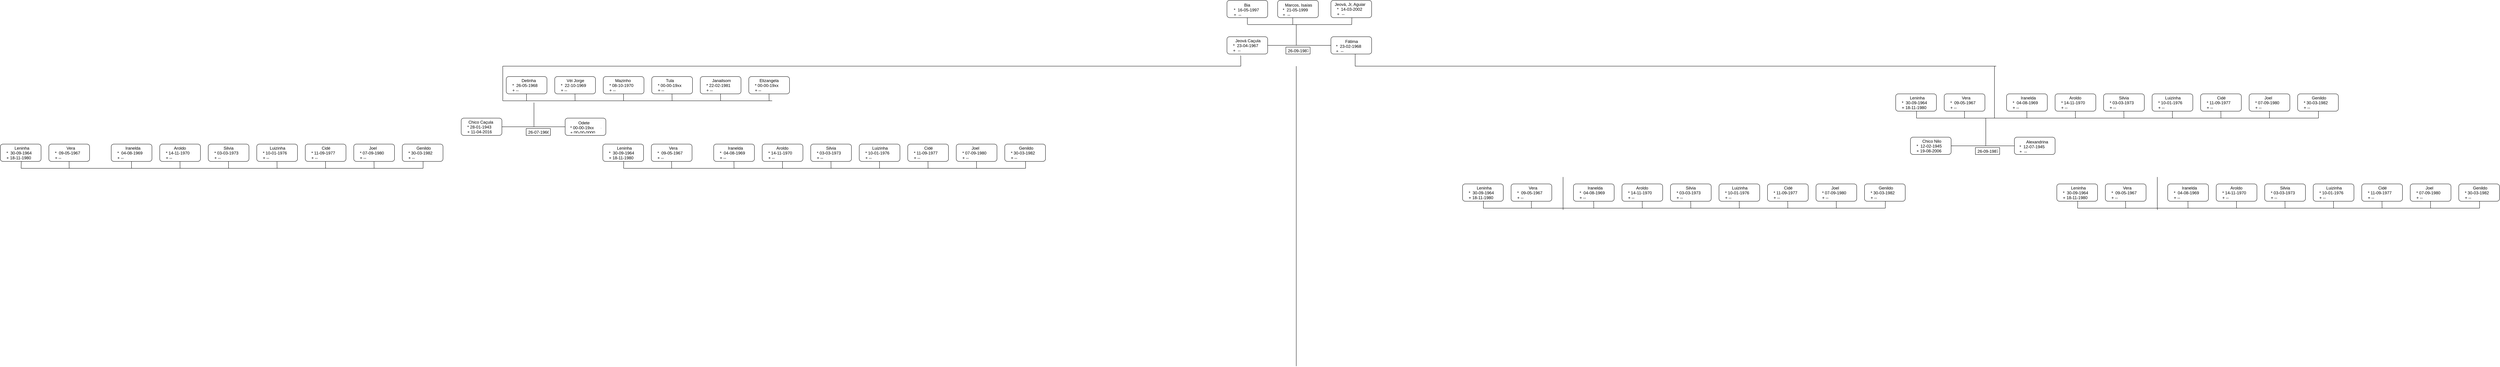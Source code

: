 <mxfile>
    <diagram id="dwh6Nt9CRi5pj_zk__ob" name="Página-1">
        <mxGraphModel dx="4880" dy="910" grid="1" gridSize="10" guides="1" tooltips="1" connect="1" arrows="1" fold="1" page="1" pageScale="1" pageWidth="850" pageHeight="1100" math="0" shadow="0">
            <root>
                <mxCell id="0"/>
                <mxCell id="1" parent="0"/>
                <mxCell id="18" value="" style="rounded=1;whiteSpace=wrap;html=1;" parent="1" vertex="1">
                    <mxGeometry x="386.25" y="50" width="117.5" height="50" as="geometry"/>
                </mxCell>
                <mxCell id="19" value="  Marcos, Isaías   - Marcos Isaías Tomas Aguiar&#10;*  21-05-1999       - realejo, crateús, ce&#10;+  --" style="text;strokeColor=none;fillColor=none;align=left;verticalAlign=middle;spacingLeft=4;spacingRight=4;overflow=hidden;points=[[0,0.5],[1,0.5]];portConstraint=eastwest;rotatable=0;" parent="1" vertex="1">
                    <mxGeometry x="395" y="55" width="100" height="40" as="geometry"/>
                </mxCell>
                <mxCell id="22" value="" style="rounded=1;whiteSpace=wrap;html=1;" parent="1" vertex="1">
                    <mxGeometry x="240" y="155" width="117.5" height="50" as="geometry"/>
                </mxCell>
                <mxCell id="23" value="    Jeová Caçula     - Jeová Caçula de Aguiar Júnior&#10;  *  23-04-1967       - nova olinda, crateús, &#10;  +  --" style="text;strokeColor=none;fillColor=none;align=left;verticalAlign=middle;spacingLeft=4;spacingRight=4;overflow=hidden;points=[[0,0.5],[1,0.5]];portConstraint=eastwest;rotatable=0;" parent="1" vertex="1">
                    <mxGeometry x="245" y="155" width="107.5" height="50" as="geometry"/>
                </mxCell>
                <mxCell id="24" value="" style="rounded=1;whiteSpace=wrap;html=1;" parent="1" vertex="1">
                    <mxGeometry x="540" y="155" width="117.5" height="50" as="geometry"/>
                </mxCell>
                <mxCell id="25" value="        Fátima          - Maria de Fátima Tomaz Aguiar&#10;*  23-02-1968       - melancia, coreaú, ce&#10;+  --" style="text;strokeColor=none;fillColor=none;align=left;verticalAlign=middle;spacingLeft=4;spacingRight=4;overflow=hidden;points=[[0,0.5],[1,0.5]];portConstraint=eastwest;rotatable=0;" parent="1" vertex="1">
                    <mxGeometry x="548.75" y="160" width="100" height="40" as="geometry"/>
                </mxCell>
                <mxCell id="27" value="" style="rounded=1;whiteSpace=wrap;html=1;" parent="1" vertex="1">
                    <mxGeometry x="2212.5" y="445" width="117.5" height="50" as="geometry"/>
                </mxCell>
                <mxCell id="28" value="       Chico Nilo       - Francisco José Domingos&#10;  *  12-02-1945&#10;  + 19-08-2006" style="text;strokeColor=none;fillColor=none;align=left;verticalAlign=middle;spacingLeft=4;spacingRight=4;overflow=hidden;points=[[0,0.5],[1,0.5]];portConstraint=eastwest;rotatable=0;" parent="1" vertex="1">
                    <mxGeometry x="2217.5" y="445" width="107.5" height="50" as="geometry"/>
                </mxCell>
                <mxCell id="29" value="" style="rounded=1;whiteSpace=wrap;html=1;" parent="1" vertex="1">
                    <mxGeometry x="2512.5" y="445" width="117.5" height="50" as="geometry"/>
                </mxCell>
                <mxCell id="30" value="      Alexandrina   - Alexandrina Tomaz Domingos&#10;*  12-07-1945&#10;+  --" style="text;strokeColor=none;fillColor=none;align=left;verticalAlign=middle;spacingLeft=4;spacingRight=4;overflow=hidden;points=[[0,0.5],[1,0.5]];portConstraint=eastwest;rotatable=0;" parent="1" vertex="1">
                    <mxGeometry x="2521.25" y="450" width="100" height="40" as="geometry"/>
                </mxCell>
                <mxCell id="31" value="" style="endArrow=none;html=1;" parent="1" edge="1">
                    <mxGeometry width="50" height="50" relative="1" as="geometry">
                        <mxPoint x="440" y="1106" as="sourcePoint"/>
                        <mxPoint x="440" y="240" as="targetPoint"/>
                    </mxGeometry>
                </mxCell>
                <mxCell id="32" value="" style="rounded=1;whiteSpace=wrap;html=1;" parent="1" vertex="1">
                    <mxGeometry x="2170" y="320" width="117.5" height="50" as="geometry"/>
                </mxCell>
                <mxCell id="33" value="         Leninha         - Maria Lúcia TomazDomingos&#10;  *  30-09-1964       -  melancia, coreaú, ce&#10;  + 18-11-1980" style="text;strokeColor=none;fillColor=none;align=left;verticalAlign=middle;spacingLeft=4;spacingRight=4;overflow=hidden;points=[[0,0.5],[1,0.5]];portConstraint=eastwest;rotatable=0;" parent="1" vertex="1">
                    <mxGeometry x="2175" y="320" width="107.5" height="50" as="geometry"/>
                </mxCell>
                <mxCell id="34" value="" style="rounded=1;whiteSpace=wrap;html=1;" parent="1" vertex="1">
                    <mxGeometry x="2310" y="320" width="117.5" height="50" as="geometry"/>
                </mxCell>
                <mxCell id="35" value="            Vera           - Vera Lúcia Tomaz de Araújo&#10;  *  09-05-1967       - melancia, coreaú, ce&#10;  + --" style="text;strokeColor=none;fillColor=none;align=left;verticalAlign=middle;spacingLeft=4;spacingRight=4;overflow=hidden;points=[[0,0.5],[1,0.5]];portConstraint=eastwest;rotatable=0;" parent="1" vertex="1">
                    <mxGeometry x="2315" y="320" width="107.5" height="50" as="geometry"/>
                </mxCell>
                <mxCell id="36" value="" style="rounded=1;whiteSpace=wrap;html=1;" parent="1" vertex="1">
                    <mxGeometry x="2490" y="320" width="117.5" height="50" as="geometry"/>
                </mxCell>
                <mxCell id="37" value="         Iranelda         - Iranelda Maria TomazDomingos&#10;  *  04-08-1969       - melancia, coreaú, ce&#10;  + --" style="text;strokeColor=none;fillColor=none;align=left;verticalAlign=middle;spacingLeft=4;spacingRight=4;overflow=hidden;points=[[0,0.5],[1,0.5]];portConstraint=eastwest;rotatable=0;" parent="1" vertex="1">
                    <mxGeometry x="2495" y="320" width="107.5" height="50" as="geometry"/>
                </mxCell>
                <mxCell id="38" value="" style="rounded=1;whiteSpace=wrap;html=1;" parent="1" vertex="1">
                    <mxGeometry x="2630" y="320" width="117.5" height="50" as="geometry"/>
                </mxCell>
                <mxCell id="39" value="         Aroldo            - José Aroldo Tomaz Domingos&#10;  * 14-11-1970         - melancia, coreaú, ce&#10;  + --" style="text;strokeColor=none;fillColor=none;align=left;verticalAlign=middle;spacingLeft=4;spacingRight=4;overflow=hidden;points=[[0,0.5],[1,0.5]];portConstraint=eastwest;rotatable=0;" parent="1" vertex="1">
                    <mxGeometry x="2635" y="320" width="107.5" height="50" as="geometry"/>
                </mxCell>
                <mxCell id="40" value="" style="rounded=1;whiteSpace=wrap;html=1;" parent="1" vertex="1">
                    <mxGeometry x="2770" y="320" width="117.5" height="50" as="geometry"/>
                </mxCell>
                <mxCell id="41" value="          Silvia            - Antonia Silvia Helena Tomaz Soares&#10;  * 03-03-1973        - melancia, coreaú, ce&#10;  + --" style="text;strokeColor=none;fillColor=none;align=left;verticalAlign=middle;spacingLeft=4;spacingRight=4;overflow=hidden;points=[[0,0.5],[1,0.5]];portConstraint=eastwest;rotatable=0;" parent="1" vertex="1">
                    <mxGeometry x="2775" y="320" width="107.5" height="50" as="geometry"/>
                </mxCell>
                <mxCell id="42" value="" style="rounded=1;whiteSpace=wrap;html=1;" parent="1" vertex="1">
                    <mxGeometry x="2910" y="320" width="117.5" height="50" as="geometry"/>
                </mxCell>
                <mxCell id="43" value="        Luizinha         - Luiza Maria Tomaz Domingos&#10;  * 10-01-1976        - melancia, coreaú, ce&#10;  + --" style="text;strokeColor=none;fillColor=none;align=left;verticalAlign=middle;spacingLeft=4;spacingRight=4;overflow=hidden;points=[[0,0.5],[1,0.5]];portConstraint=eastwest;rotatable=0;" parent="1" vertex="1">
                    <mxGeometry x="2915" y="320" width="107.5" height="50" as="geometry"/>
                </mxCell>
                <mxCell id="44" value="" style="rounded=1;whiteSpace=wrap;html=1;" parent="1" vertex="1">
                    <mxGeometry x="3050" y="320" width="117.5" height="50" as="geometry"/>
                </mxCell>
                <mxCell id="45" value="           Cidé             - Francisco Franscidé Tomaz Domingos&#10;  * 11-09-1977         - nova olinda, coreaú, ce&#10;  + --" style="text;strokeColor=none;fillColor=none;align=left;verticalAlign=middle;spacingLeft=4;spacingRight=4;overflow=hidden;points=[[0,0.5],[1,0.5]];portConstraint=eastwest;rotatable=0;" parent="1" vertex="1">
                    <mxGeometry x="3055" y="320" width="107.5" height="50" as="geometry"/>
                </mxCell>
                <mxCell id="46" value="" style="rounded=1;whiteSpace=wrap;html=1;" parent="1" vertex="1">
                    <mxGeometry x="3190" y="320" width="117.5" height="50" as="geometry"/>
                </mxCell>
                <mxCell id="47" value="          Joel              - Franscisco Joel Tomaz Domingos&#10;  * 07-09-1980         - nova olinda, coreaú, ce&#10;  + --" style="text;strokeColor=none;fillColor=none;align=left;verticalAlign=middle;spacingLeft=4;spacingRight=4;overflow=hidden;points=[[0,0.5],[1,0.5]];portConstraint=eastwest;rotatable=0;" parent="1" vertex="1">
                    <mxGeometry x="3195" y="320" width="107.5" height="50" as="geometry"/>
                </mxCell>
                <mxCell id="48" value="" style="rounded=1;whiteSpace=wrap;html=1;" parent="1" vertex="1">
                    <mxGeometry x="3330" y="320" width="117.5" height="50" as="geometry"/>
                </mxCell>
                <mxCell id="49" value="         Genildo          - Antonio Genildo Tomaz Domingos&#10;  * 30-03-1982         - nova olinda, coreaú, ce&#10;  + --" style="text;strokeColor=none;fillColor=none;align=left;verticalAlign=middle;spacingLeft=4;spacingRight=4;overflow=hidden;points=[[0,0.5],[1,0.5]];portConstraint=eastwest;rotatable=0;" parent="1" vertex="1">
                    <mxGeometry x="3335" y="320" width="107.5" height="50" as="geometry"/>
                </mxCell>
                <mxCell id="50" value="" style="endArrow=none;html=1;entryX=0;entryY=0.5;entryDx=0;entryDy=0;exitX=1;exitY=0.5;exitDx=0;exitDy=0;" parent="1" source="22" target="24" edge="1">
                    <mxGeometry width="50" height="50" relative="1" as="geometry">
                        <mxPoint x="380" y="260" as="sourcePoint"/>
                        <mxPoint x="430" y="210" as="targetPoint"/>
                    </mxGeometry>
                </mxCell>
                <mxCell id="51" value="" style="endArrow=none;html=1;entryX=0.371;entryY=1.002;entryDx=0;entryDy=0;entryPerimeter=0;" parent="1" target="18" edge="1">
                    <mxGeometry width="50" height="50" relative="1" as="geometry">
                        <mxPoint x="430" y="120" as="sourcePoint"/>
                        <mxPoint x="441" y="100" as="targetPoint"/>
                    </mxGeometry>
                </mxCell>
                <mxCell id="54" value="" style="endArrow=none;html=1;" parent="1" edge="1">
                    <mxGeometry width="50" height="50" relative="1" as="geometry">
                        <mxPoint x="300" y="120" as="sourcePoint"/>
                        <mxPoint x="600" y="120" as="targetPoint"/>
                    </mxGeometry>
                </mxCell>
                <mxCell id="55" value="" style="endArrow=none;html=1;" parent="1" edge="1">
                    <mxGeometry width="50" height="50" relative="1" as="geometry">
                        <mxPoint x="440" y="180" as="sourcePoint"/>
                        <mxPoint x="440" y="120" as="targetPoint"/>
                    </mxGeometry>
                </mxCell>
                <mxCell id="56" value="" style="endArrow=none;html=1;exitX=1;exitY=0.5;exitDx=0;exitDy=0;entryX=0;entryY=0.5;entryDx=0;entryDy=0;" parent="1" source="27" target="29" edge="1">
                    <mxGeometry width="50" height="50" relative="1" as="geometry">
                        <mxPoint x="2490" y="460" as="sourcePoint"/>
                        <mxPoint x="2510" y="465" as="targetPoint"/>
                    </mxGeometry>
                </mxCell>
                <mxCell id="57" value="" style="endArrow=none;html=1;entryX=0.515;entryY=1;entryDx=0;entryDy=0;entryPerimeter=0;" parent="1" target="33" edge="1">
                    <mxGeometry width="50" height="50" relative="1" as="geometry">
                        <mxPoint x="2230" y="390" as="sourcePoint"/>
                        <mxPoint x="2228.41" y="370" as="targetPoint"/>
                    </mxGeometry>
                </mxCell>
                <mxCell id="58" value="" style="endArrow=none;html=1;entryX=0.5;entryY=1;entryDx=0;entryDy=0;" parent="1" edge="1">
                    <mxGeometry width="50" height="50" relative="1" as="geometry">
                        <mxPoint x="2368.66" y="390" as="sourcePoint"/>
                        <mxPoint x="2368.41" y="370" as="targetPoint"/>
                    </mxGeometry>
                </mxCell>
                <mxCell id="59" value="" style="endArrow=none;html=1;entryX=0.5;entryY=1;entryDx=0;entryDy=0;" parent="1" edge="1">
                    <mxGeometry width="50" height="50" relative="1" as="geometry">
                        <mxPoint x="2548.66" y="390" as="sourcePoint"/>
                        <mxPoint x="2548.41" y="370" as="targetPoint"/>
                    </mxGeometry>
                </mxCell>
                <mxCell id="60" value="" style="endArrow=none;html=1;entryX=0.5;entryY=1;entryDx=0;entryDy=0;" parent="1" edge="1">
                    <mxGeometry width="50" height="50" relative="1" as="geometry">
                        <mxPoint x="2688.66" y="390" as="sourcePoint"/>
                        <mxPoint x="2688.41" y="370" as="targetPoint"/>
                    </mxGeometry>
                </mxCell>
                <mxCell id="62" value="" style="endArrow=none;html=1;entryX=0.5;entryY=1;entryDx=0;entryDy=0;" parent="1" edge="1">
                    <mxGeometry width="50" height="50" relative="1" as="geometry">
                        <mxPoint x="2828.66" y="390" as="sourcePoint"/>
                        <mxPoint x="2828.41" y="370" as="targetPoint"/>
                    </mxGeometry>
                </mxCell>
                <mxCell id="63" value="" style="endArrow=none;html=1;entryX=0.5;entryY=1;entryDx=0;entryDy=0;" parent="1" edge="1">
                    <mxGeometry width="50" height="50" relative="1" as="geometry">
                        <mxPoint x="2968.66" y="390" as="sourcePoint"/>
                        <mxPoint x="2968.41" y="370" as="targetPoint"/>
                    </mxGeometry>
                </mxCell>
                <mxCell id="64" value="" style="endArrow=none;html=1;entryX=0.5;entryY=1;entryDx=0;entryDy=0;" parent="1" edge="1">
                    <mxGeometry width="50" height="50" relative="1" as="geometry">
                        <mxPoint x="3108.66" y="390" as="sourcePoint"/>
                        <mxPoint x="3108.41" y="370" as="targetPoint"/>
                    </mxGeometry>
                </mxCell>
                <mxCell id="65" value="" style="endArrow=none;html=1;entryX=0.5;entryY=1;entryDx=0;entryDy=0;" parent="1" edge="1">
                    <mxGeometry width="50" height="50" relative="1" as="geometry">
                        <mxPoint x="3248.66" y="390" as="sourcePoint"/>
                        <mxPoint x="3248.41" y="370" as="targetPoint"/>
                    </mxGeometry>
                </mxCell>
                <mxCell id="66" value="" style="endArrow=none;html=1;entryX=0.512;entryY=0.997;entryDx=0;entryDy=0;entryPerimeter=0;" parent="1" target="49" edge="1">
                    <mxGeometry width="50" height="50" relative="1" as="geometry">
                        <mxPoint x="3390" y="390" as="sourcePoint"/>
                        <mxPoint x="3388.41" y="370" as="targetPoint"/>
                    </mxGeometry>
                </mxCell>
                <mxCell id="67" value="" style="endArrow=none;html=1;" parent="1" edge="1">
                    <mxGeometry width="50" height="50" relative="1" as="geometry">
                        <mxPoint x="2230" y="390" as="sourcePoint"/>
                        <mxPoint x="3390" y="390" as="targetPoint"/>
                    </mxGeometry>
                </mxCell>
                <mxCell id="68" value="" style="endArrow=none;html=1;" parent="1" edge="1">
                    <mxGeometry width="50" height="50" relative="1" as="geometry">
                        <mxPoint x="2460" y="240" as="sourcePoint"/>
                        <mxPoint x="610" y="240" as="targetPoint"/>
                    </mxGeometry>
                </mxCell>
                <mxCell id="69" value="" style="endArrow=none;html=1;entryX=0.596;entryY=1.002;entryDx=0;entryDy=0;entryPerimeter=0;" parent="1" target="24" edge="1">
                    <mxGeometry width="50" height="50" relative="1" as="geometry">
                        <mxPoint x="610" y="240" as="sourcePoint"/>
                        <mxPoint x="598.56" y="205" as="targetPoint"/>
                    </mxGeometry>
                </mxCell>
                <mxCell id="70" value="" style="endArrow=none;html=1;" parent="1" edge="1">
                    <mxGeometry width="50" height="50" relative="1" as="geometry">
                        <mxPoint x="2455" y="390" as="sourcePoint"/>
                        <mxPoint x="2455" y="240" as="targetPoint"/>
                    </mxGeometry>
                </mxCell>
                <mxCell id="71" value="" style="endArrow=none;html=1;" parent="1" edge="1">
                    <mxGeometry width="50" height="50" relative="1" as="geometry">
                        <mxPoint x="2430" y="470" as="sourcePoint"/>
                        <mxPoint x="2430" y="390" as="targetPoint"/>
                    </mxGeometry>
                </mxCell>
                <mxCell id="76" value="" style="rounded=0;whiteSpace=wrap;html=1;" parent="1" vertex="1">
                    <mxGeometry x="410" y="185" width="70" height="20" as="geometry"/>
                </mxCell>
                <mxCell id="78" value="26-09-1987 independência, ce" style="text;strokeColor=none;fillColor=none;align=left;verticalAlign=middle;spacingLeft=4;spacingRight=4;overflow=hidden;points=[[0,0.5],[1,0.5]];portConstraint=eastwest;rotatable=0;" parent="1" vertex="1">
                    <mxGeometry x="410" y="185" width="70" height="20" as="geometry"/>
                </mxCell>
                <mxCell id="79" value="" style="rounded=0;whiteSpace=wrap;html=1;" parent="1" vertex="1">
                    <mxGeometry x="2400" y="475" width="70" height="20" as="geometry"/>
                </mxCell>
                <mxCell id="80" value="26-09-1987 independência, ce" style="text;strokeColor=none;fillColor=none;align=left;verticalAlign=middle;spacingLeft=4;spacingRight=4;overflow=hidden;points=[[0,0.5],[1,0.5]];portConstraint=eastwest;rotatable=0;" parent="1" vertex="1">
                    <mxGeometry x="2400" y="475" width="70" height="20" as="geometry"/>
                </mxCell>
                <mxCell id="82" value="" style="rounded=1;whiteSpace=wrap;html=1;" parent="1" vertex="1">
                    <mxGeometry x="-1970" y="390" width="117.5" height="50" as="geometry"/>
                </mxCell>
                <mxCell id="83" value="   Chico Caçula       - Francisco Caçula Neto&#10;  * 28-01-1943&#10;  + 11-04-2016" style="text;strokeColor=none;fillColor=none;align=left;verticalAlign=middle;spacingLeft=4;spacingRight=4;overflow=hidden;points=[[0,0.5],[1,0.5]];portConstraint=eastwest;rotatable=0;" parent="1" vertex="1">
                    <mxGeometry x="-1965" y="390" width="107.5" height="50" as="geometry"/>
                </mxCell>
                <mxCell id="84" value="" style="rounded=1;whiteSpace=wrap;html=1;" parent="1" vertex="1">
                    <mxGeometry x="-1670" y="390" width="117.5" height="50" as="geometry"/>
                </mxCell>
                <mxCell id="85" value="       Odete           - Maria Odete de Aguiar&#10;* 00-00-19xx      - riacho do gado, independencia, ce&#10;+ 00-00-0000" style="text;strokeColor=none;fillColor=none;align=left;verticalAlign=middle;spacingLeft=4;spacingRight=4;overflow=hidden;points=[[0,0.5],[1,0.5]];portConstraint=eastwest;rotatable=0;" parent="1" vertex="1">
                    <mxGeometry x="-1661.25" y="395" width="100" height="40" as="geometry"/>
                </mxCell>
                <mxCell id="88" value="" style="rounded=1;whiteSpace=wrap;html=1;" parent="1" vertex="1">
                    <mxGeometry x="-1840" y="270" width="117.5" height="50" as="geometry"/>
                </mxCell>
                <mxCell id="89" value="          Detinha         -  Antonia Elizete De Aguiar&#10;  *  26-05-1968       - nova olinda, independencia, ce&#10;  + --" style="text;strokeColor=none;fillColor=none;align=left;verticalAlign=middle;spacingLeft=4;spacingRight=4;overflow=hidden;points=[[0,0.5],[1,0.5]];portConstraint=eastwest;rotatable=0;" parent="1" vertex="1">
                    <mxGeometry x="-1835" y="270" width="107.5" height="50" as="geometry"/>
                </mxCell>
                <mxCell id="90" value="" style="rounded=1;whiteSpace=wrap;html=1;" parent="1" vertex="1">
                    <mxGeometry x="-1700" y="270" width="117.5" height="50" as="geometry"/>
                </mxCell>
                <mxCell id="91" value="       Véi Jorge          - Jorge Luiz Caçula de Aguiar&#10;  *  22-10-1969       - nova olinda, independencia, ce&#10;  + --" style="text;strokeColor=none;fillColor=none;align=left;verticalAlign=middle;spacingLeft=4;spacingRight=4;overflow=hidden;points=[[0,0.5],[1,0.5]];portConstraint=eastwest;rotatable=0;" parent="1" vertex="1">
                    <mxGeometry x="-1695" y="270" width="107.5" height="50" as="geometry"/>
                </mxCell>
                <mxCell id="92" value="" style="rounded=1;whiteSpace=wrap;html=1;" parent="1" vertex="1">
                    <mxGeometry x="-1560" y="270" width="117.5" height="50" as="geometry"/>
                </mxCell>
                <mxCell id="93" value="       Mazinho            - Geosmar Caçula de Aguiar&#10;  * 08-10-1970         - nova olinda, independencia, ce&#10;  + --" style="text;strokeColor=none;fillColor=none;align=left;verticalAlign=middle;spacingLeft=4;spacingRight=4;overflow=hidden;points=[[0,0.5],[1,0.5]];portConstraint=eastwest;rotatable=0;" parent="1" vertex="1">
                    <mxGeometry x="-1555" y="270" width="107.5" height="50" as="geometry"/>
                </mxCell>
                <mxCell id="94" value="" style="rounded=1;whiteSpace=wrap;html=1;" parent="1" vertex="1">
                    <mxGeometry x="-1420" y="270" width="117.5" height="50" as="geometry"/>
                </mxCell>
                <mxCell id="95" value="         Tula               - Jonas Caçula de Aguiar&#10;  * 00-00-19xx        - nova olinda, independencia, ce&#10;  + --" style="text;strokeColor=none;fillColor=none;align=left;verticalAlign=middle;spacingLeft=4;spacingRight=4;overflow=hidden;points=[[0,0.5],[1,0.5]];portConstraint=eastwest;rotatable=0;" parent="1" vertex="1">
                    <mxGeometry x="-1415" y="270" width="107.5" height="50" as="geometry"/>
                </mxCell>
                <mxCell id="96" value="" style="rounded=1;whiteSpace=wrap;html=1;" parent="1" vertex="1">
                    <mxGeometry x="-1280" y="270" width="117.5" height="50" as="geometry"/>
                </mxCell>
                <mxCell id="97" value="       Janailsom       - Janailsom Caçula de Aguiar&#10;  * 22-02-1981        - mnova olinda, independencia, ce&#10;  + --" style="text;strokeColor=none;fillColor=none;align=left;verticalAlign=middle;spacingLeft=4;spacingRight=4;overflow=hidden;points=[[0,0.5],[1,0.5]];portConstraint=eastwest;rotatable=0;" parent="1" vertex="1">
                    <mxGeometry x="-1275" y="270" width="107.5" height="50" as="geometry"/>
                </mxCell>
                <mxCell id="98" value="" style="rounded=1;whiteSpace=wrap;html=1;" parent="1" vertex="1">
                    <mxGeometry x="-1140" y="270" width="117.5" height="50" as="geometry"/>
                </mxCell>
                <mxCell id="99" value="      Elizangela        - Elizangela Caçula de Aguiar&#10;  * 00-00-19xx         - nova olinda, independencia, ce&#10;  + --" style="text;strokeColor=none;fillColor=none;align=left;verticalAlign=middle;spacingLeft=4;spacingRight=4;overflow=hidden;points=[[0,0.5],[1,0.5]];portConstraint=eastwest;rotatable=0;" parent="1" vertex="1">
                    <mxGeometry x="-1135" y="270" width="107.5" height="50" as="geometry"/>
                </mxCell>
                <mxCell id="104" value="" style="endArrow=none;html=1;exitX=1;exitY=0.5;exitDx=0;exitDy=0;entryX=0;entryY=0.5;entryDx=0;entryDy=0;" parent="1" source="82" target="84" edge="1">
                    <mxGeometry width="50" height="50" relative="1" as="geometry">
                        <mxPoint x="-1692.5" y="405" as="sourcePoint"/>
                        <mxPoint x="-1672.5" y="410" as="targetPoint"/>
                        <Array as="points">
                            <mxPoint x="-1760" y="415"/>
                        </Array>
                    </mxGeometry>
                </mxCell>
                <mxCell id="105" value="" style="endArrow=none;html=1;" parent="1" edge="1">
                    <mxGeometry width="50" height="50" relative="1" as="geometry">
                        <mxPoint x="-1850" y="340" as="sourcePoint"/>
                        <mxPoint x="-1850" y="240" as="targetPoint"/>
                    </mxGeometry>
                </mxCell>
                <mxCell id="106" value="" style="endArrow=none;html=1;entryX=0.5;entryY=1;entryDx=0;entryDy=0;" parent="1" edge="1">
                    <mxGeometry width="50" height="50" relative="1" as="geometry">
                        <mxPoint x="-1781.34" y="340" as="sourcePoint"/>
                        <mxPoint x="-1781.59" y="320" as="targetPoint"/>
                    </mxGeometry>
                </mxCell>
                <mxCell id="107" value="" style="endArrow=none;html=1;entryX=0.5;entryY=1;entryDx=0;entryDy=0;" parent="1" edge="1">
                    <mxGeometry width="50" height="50" relative="1" as="geometry">
                        <mxPoint x="-1641.34" y="340" as="sourcePoint"/>
                        <mxPoint x="-1641.59" y="320" as="targetPoint"/>
                    </mxGeometry>
                </mxCell>
                <mxCell id="108" value="" style="endArrow=none;html=1;entryX=0.5;entryY=1;entryDx=0;entryDy=0;" parent="1" edge="1">
                    <mxGeometry width="50" height="50" relative="1" as="geometry">
                        <mxPoint x="-1501.34" y="340" as="sourcePoint"/>
                        <mxPoint x="-1501.59" y="320" as="targetPoint"/>
                    </mxGeometry>
                </mxCell>
                <mxCell id="109" value="" style="endArrow=none;html=1;entryX=0.5;entryY=1;entryDx=0;entryDy=0;" parent="1" edge="1">
                    <mxGeometry width="50" height="50" relative="1" as="geometry">
                        <mxPoint x="-1361.34" y="340" as="sourcePoint"/>
                        <mxPoint x="-1361.59" y="320" as="targetPoint"/>
                    </mxGeometry>
                </mxCell>
                <mxCell id="110" value="" style="endArrow=none;html=1;entryX=0.5;entryY=1;entryDx=0;entryDy=0;" parent="1" edge="1">
                    <mxGeometry width="50" height="50" relative="1" as="geometry">
                        <mxPoint x="-1221.34" y="340" as="sourcePoint"/>
                        <mxPoint x="-1221.59" y="320" as="targetPoint"/>
                    </mxGeometry>
                </mxCell>
                <mxCell id="111" value="" style="endArrow=none;html=1;entryX=0.5;entryY=1;entryDx=0;entryDy=0;" parent="1" edge="1">
                    <mxGeometry width="50" height="50" relative="1" as="geometry">
                        <mxPoint x="-1081.34" y="340" as="sourcePoint"/>
                        <mxPoint x="-1081.59" y="320" as="targetPoint"/>
                    </mxGeometry>
                </mxCell>
                <mxCell id="114" value="" style="endArrow=none;html=1;" parent="1" edge="1">
                    <mxGeometry width="50" height="50" relative="1" as="geometry">
                        <mxPoint x="-1850" y="340" as="sourcePoint"/>
                        <mxPoint x="-1072.5" y="340" as="targetPoint"/>
                    </mxGeometry>
                </mxCell>
                <mxCell id="117" value="" style="rounded=0;whiteSpace=wrap;html=1;" parent="1" vertex="1">
                    <mxGeometry x="-1782.5" y="420" width="70" height="20" as="geometry"/>
                </mxCell>
                <mxCell id="118" value="26-07-1966 - independência, ce" style="text;strokeColor=none;fillColor=none;align=left;verticalAlign=middle;spacingLeft=4;spacingRight=4;overflow=hidden;points=[[0,0.5],[1,0.5]];portConstraint=eastwest;rotatable=0;" parent="1" vertex="1">
                    <mxGeometry x="-1782.5" y="420" width="70" height="20" as="geometry"/>
                </mxCell>
                <mxCell id="119" value="" style="endArrow=none;html=1;entryX=0.323;entryY=1.082;entryDx=0;entryDy=0;entryPerimeter=0;" parent="1" target="23" edge="1">
                    <mxGeometry width="50" height="50" relative="1" as="geometry">
                        <mxPoint x="280" y="240" as="sourcePoint"/>
                        <mxPoint x="250" y="270" as="targetPoint"/>
                    </mxGeometry>
                </mxCell>
                <mxCell id="120" value="" style="endArrow=none;html=1;" parent="1" edge="1">
                    <mxGeometry width="50" height="50" relative="1" as="geometry">
                        <mxPoint x="-1850" y="240" as="sourcePoint"/>
                        <mxPoint x="280" y="240" as="targetPoint"/>
                    </mxGeometry>
                </mxCell>
                <mxCell id="121" value="" style="rounded=1;whiteSpace=wrap;html=1;" parent="1" vertex="1">
                    <mxGeometry x="540" y="50" width="117.5" height="50" as="geometry"/>
                </mxCell>
                <mxCell id="122" value="Jeová, Jr, Aguiar   - Jeová Caçula de Aguiar Júnior&#10;  *  14-03-2002       - realejo, crateús, ceará&#10;  +  --" style="text;strokeColor=none;fillColor=none;align=left;verticalAlign=middle;spacingLeft=4;spacingRight=4;overflow=hidden;points=[[0,0.5],[1,0.5]];portConstraint=eastwest;rotatable=0;" parent="1" vertex="1">
                    <mxGeometry x="545" y="50" width="107.5" height="50" as="geometry"/>
                </mxCell>
                <mxCell id="123" value="" style="endArrow=none;html=1;entryX=0.516;entryY=1.002;entryDx=0;entryDy=0;entryPerimeter=0;" parent="1" target="122" edge="1">
                    <mxGeometry width="50" height="50" relative="1" as="geometry">
                        <mxPoint x="600" y="120" as="sourcePoint"/>
                        <mxPoint x="750.9" y="108.8" as="targetPoint"/>
                    </mxGeometry>
                </mxCell>
                <mxCell id="124" value="" style="rounded=1;whiteSpace=wrap;html=1;" parent="1" vertex="1">
                    <mxGeometry x="240" y="50" width="117.5" height="50" as="geometry"/>
                </mxCell>
                <mxCell id="125" value="         Bia           - Maria Beatriz Tomaz Aguiar&#10;*  16-05-1997    - realejo, crateús, ce&#10;+  --" style="text;strokeColor=none;fillColor=none;align=left;verticalAlign=middle;spacingLeft=4;spacingRight=4;overflow=hidden;points=[[0,0.5],[1,0.5]];portConstraint=eastwest;rotatable=0;" parent="1" vertex="1">
                    <mxGeometry x="253.75" y="55" width="90" height="40" as="geometry"/>
                </mxCell>
                <mxCell id="126" value="" style="endArrow=none;html=1;entryX=0.5;entryY=1;entryDx=0;entryDy=0;" parent="1" target="124" edge="1">
                    <mxGeometry width="50" height="50" relative="1" as="geometry">
                        <mxPoint x="299" y="120" as="sourcePoint"/>
                        <mxPoint x="260" y="120" as="targetPoint"/>
                    </mxGeometry>
                </mxCell>
                <mxCell id="127" value="" style="endArrow=none;html=1;" parent="1" edge="1">
                    <mxGeometry width="50" height="50" relative="1" as="geometry">
                        <mxPoint x="-1760" y="345" as="sourcePoint"/>
                        <mxPoint x="-1760" y="415" as="targetPoint"/>
                    </mxGeometry>
                </mxCell>
                <mxCell id="128" value="" style="rounded=1;whiteSpace=wrap;html=1;" vertex="1" parent="1">
                    <mxGeometry x="-3300" y="465" width="117.5" height="50" as="geometry"/>
                </mxCell>
                <mxCell id="129" value="         Leninha         - Maria Lúcia TomazDomingos&#10;  *  30-09-1964       -  melancia, coreaú, ce&#10;  + 18-11-1980" style="text;strokeColor=none;fillColor=none;align=left;verticalAlign=middle;spacingLeft=4;spacingRight=4;overflow=hidden;points=[[0,0.5],[1,0.5]];portConstraint=eastwest;rotatable=0;" vertex="1" parent="1">
                    <mxGeometry x="-3295" y="465" width="107.5" height="50" as="geometry"/>
                </mxCell>
                <mxCell id="130" value="" style="rounded=1;whiteSpace=wrap;html=1;" vertex="1" parent="1">
                    <mxGeometry x="-3160" y="465" width="117.5" height="50" as="geometry"/>
                </mxCell>
                <mxCell id="131" value="            Vera           - Vera Lúcia Tomaz de Araújo&#10;  *  09-05-1967       - melancia, coreaú, ce&#10;  + --" style="text;strokeColor=none;fillColor=none;align=left;verticalAlign=middle;spacingLeft=4;spacingRight=4;overflow=hidden;points=[[0,0.5],[1,0.5]];portConstraint=eastwest;rotatable=0;" vertex="1" parent="1">
                    <mxGeometry x="-3155" y="465" width="107.5" height="50" as="geometry"/>
                </mxCell>
                <mxCell id="132" value="" style="rounded=1;whiteSpace=wrap;html=1;" vertex="1" parent="1">
                    <mxGeometry x="-2980" y="465" width="117.5" height="50" as="geometry"/>
                </mxCell>
                <mxCell id="133" value="         Iranelda         - Iranelda Maria TomazDomingos&#10;  *  04-08-1969       - melancia, coreaú, ce&#10;  + --" style="text;strokeColor=none;fillColor=none;align=left;verticalAlign=middle;spacingLeft=4;spacingRight=4;overflow=hidden;points=[[0,0.5],[1,0.5]];portConstraint=eastwest;rotatable=0;" vertex="1" parent="1">
                    <mxGeometry x="-2975" y="465" width="107.5" height="50" as="geometry"/>
                </mxCell>
                <mxCell id="134" value="" style="rounded=1;whiteSpace=wrap;html=1;" vertex="1" parent="1">
                    <mxGeometry x="-2840" y="465" width="117.5" height="50" as="geometry"/>
                </mxCell>
                <mxCell id="135" value="         Aroldo            - José Aroldo Tomaz Domingos&#10;  * 14-11-1970         - melancia, coreaú, ce&#10;  + --" style="text;strokeColor=none;fillColor=none;align=left;verticalAlign=middle;spacingLeft=4;spacingRight=4;overflow=hidden;points=[[0,0.5],[1,0.5]];portConstraint=eastwest;rotatable=0;" vertex="1" parent="1">
                    <mxGeometry x="-2835" y="465" width="107.5" height="50" as="geometry"/>
                </mxCell>
                <mxCell id="136" value="" style="rounded=1;whiteSpace=wrap;html=1;" vertex="1" parent="1">
                    <mxGeometry x="-2700" y="465" width="117.5" height="50" as="geometry"/>
                </mxCell>
                <mxCell id="137" value="          Silvia            - Antonia Silvia Helena Tomaz Soares&#10;  * 03-03-1973        - melancia, coreaú, ce&#10;  + --" style="text;strokeColor=none;fillColor=none;align=left;verticalAlign=middle;spacingLeft=4;spacingRight=4;overflow=hidden;points=[[0,0.5],[1,0.5]];portConstraint=eastwest;rotatable=0;" vertex="1" parent="1">
                    <mxGeometry x="-2695" y="465" width="107.5" height="50" as="geometry"/>
                </mxCell>
                <mxCell id="138" value="" style="rounded=1;whiteSpace=wrap;html=1;" vertex="1" parent="1">
                    <mxGeometry x="-2560" y="465" width="117.5" height="50" as="geometry"/>
                </mxCell>
                <mxCell id="139" value="        Luizinha         - Luiza Maria Tomaz Domingos&#10;  * 10-01-1976        - melancia, coreaú, ce&#10;  + --" style="text;strokeColor=none;fillColor=none;align=left;verticalAlign=middle;spacingLeft=4;spacingRight=4;overflow=hidden;points=[[0,0.5],[1,0.5]];portConstraint=eastwest;rotatable=0;" vertex="1" parent="1">
                    <mxGeometry x="-2555" y="465" width="107.5" height="50" as="geometry"/>
                </mxCell>
                <mxCell id="140" value="" style="rounded=1;whiteSpace=wrap;html=1;" vertex="1" parent="1">
                    <mxGeometry x="-2420" y="465" width="117.5" height="50" as="geometry"/>
                </mxCell>
                <mxCell id="141" value="           Cidé             - Francisco Franscidé Tomaz Domingos&#10;  * 11-09-1977         - nova olinda, coreaú, ce&#10;  + --" style="text;strokeColor=none;fillColor=none;align=left;verticalAlign=middle;spacingLeft=4;spacingRight=4;overflow=hidden;points=[[0,0.5],[1,0.5]];portConstraint=eastwest;rotatable=0;" vertex="1" parent="1">
                    <mxGeometry x="-2415" y="465" width="107.5" height="50" as="geometry"/>
                </mxCell>
                <mxCell id="142" value="" style="rounded=1;whiteSpace=wrap;html=1;" vertex="1" parent="1">
                    <mxGeometry x="-2280" y="465" width="117.5" height="50" as="geometry"/>
                </mxCell>
                <mxCell id="143" value="          Joel              - Franscisco Joel Tomaz Domingos&#10;  * 07-09-1980         - nova olinda, coreaú, ce&#10;  + --" style="text;strokeColor=none;fillColor=none;align=left;verticalAlign=middle;spacingLeft=4;spacingRight=4;overflow=hidden;points=[[0,0.5],[1,0.5]];portConstraint=eastwest;rotatable=0;" vertex="1" parent="1">
                    <mxGeometry x="-2275" y="465" width="107.5" height="50" as="geometry"/>
                </mxCell>
                <mxCell id="144" value="" style="rounded=1;whiteSpace=wrap;html=1;" vertex="1" parent="1">
                    <mxGeometry x="-2140" y="465" width="117.5" height="50" as="geometry"/>
                </mxCell>
                <mxCell id="145" value="         Genildo          - Antonio Genildo Tomaz Domingos&#10;  * 30-03-1982         - nova olinda, coreaú, ce&#10;  + --" style="text;strokeColor=none;fillColor=none;align=left;verticalAlign=middle;spacingLeft=4;spacingRight=4;overflow=hidden;points=[[0,0.5],[1,0.5]];portConstraint=eastwest;rotatable=0;" vertex="1" parent="1">
                    <mxGeometry x="-2135" y="465" width="107.5" height="50" as="geometry"/>
                </mxCell>
                <mxCell id="146" value="" style="endArrow=none;html=1;entryX=0.515;entryY=1;entryDx=0;entryDy=0;entryPerimeter=0;" edge="1" parent="1" target="129">
                    <mxGeometry width="50" height="50" relative="1" as="geometry">
                        <mxPoint x="-3240.0" y="535" as="sourcePoint"/>
                        <mxPoint x="-3241.59" y="515" as="targetPoint"/>
                    </mxGeometry>
                </mxCell>
                <mxCell id="147" value="" style="endArrow=none;html=1;entryX=0.5;entryY=1;entryDx=0;entryDy=0;" edge="1" parent="1">
                    <mxGeometry width="50" height="50" relative="1" as="geometry">
                        <mxPoint x="-3101.34" y="535" as="sourcePoint"/>
                        <mxPoint x="-3101.59" y="515" as="targetPoint"/>
                    </mxGeometry>
                </mxCell>
                <mxCell id="148" value="" style="endArrow=none;html=1;entryX=0.5;entryY=1;entryDx=0;entryDy=0;" edge="1" parent="1">
                    <mxGeometry width="50" height="50" relative="1" as="geometry">
                        <mxPoint x="-2921.34" y="535" as="sourcePoint"/>
                        <mxPoint x="-2921.59" y="515" as="targetPoint"/>
                    </mxGeometry>
                </mxCell>
                <mxCell id="149" value="" style="endArrow=none;html=1;entryX=0.5;entryY=1;entryDx=0;entryDy=0;" edge="1" parent="1">
                    <mxGeometry width="50" height="50" relative="1" as="geometry">
                        <mxPoint x="-2781.34" y="535" as="sourcePoint"/>
                        <mxPoint x="-2781.59" y="515" as="targetPoint"/>
                    </mxGeometry>
                </mxCell>
                <mxCell id="150" value="" style="endArrow=none;html=1;entryX=0.5;entryY=1;entryDx=0;entryDy=0;" edge="1" parent="1">
                    <mxGeometry width="50" height="50" relative="1" as="geometry">
                        <mxPoint x="-2641.34" y="535" as="sourcePoint"/>
                        <mxPoint x="-2641.59" y="515" as="targetPoint"/>
                    </mxGeometry>
                </mxCell>
                <mxCell id="151" value="" style="endArrow=none;html=1;entryX=0.5;entryY=1;entryDx=0;entryDy=0;" edge="1" parent="1">
                    <mxGeometry width="50" height="50" relative="1" as="geometry">
                        <mxPoint x="-2501.34" y="535" as="sourcePoint"/>
                        <mxPoint x="-2501.59" y="515" as="targetPoint"/>
                    </mxGeometry>
                </mxCell>
                <mxCell id="152" value="" style="endArrow=none;html=1;entryX=0.5;entryY=1;entryDx=0;entryDy=0;" edge="1" parent="1">
                    <mxGeometry width="50" height="50" relative="1" as="geometry">
                        <mxPoint x="-2361.34" y="535" as="sourcePoint"/>
                        <mxPoint x="-2361.59" y="515" as="targetPoint"/>
                    </mxGeometry>
                </mxCell>
                <mxCell id="153" value="" style="endArrow=none;html=1;entryX=0.5;entryY=1;entryDx=0;entryDy=0;" edge="1" parent="1">
                    <mxGeometry width="50" height="50" relative="1" as="geometry">
                        <mxPoint x="-2221.34" y="535" as="sourcePoint"/>
                        <mxPoint x="-2221.59" y="515" as="targetPoint"/>
                    </mxGeometry>
                </mxCell>
                <mxCell id="154" value="" style="endArrow=none;html=1;entryX=0.512;entryY=0.997;entryDx=0;entryDy=0;entryPerimeter=0;" edge="1" parent="1" target="145">
                    <mxGeometry width="50" height="50" relative="1" as="geometry">
                        <mxPoint x="-2080" y="535" as="sourcePoint"/>
                        <mxPoint x="-2081.59" y="515" as="targetPoint"/>
                    </mxGeometry>
                </mxCell>
                <mxCell id="155" value="" style="endArrow=none;html=1;" edge="1" parent="1">
                    <mxGeometry width="50" height="50" relative="1" as="geometry">
                        <mxPoint x="-3240.0" y="535" as="sourcePoint"/>
                        <mxPoint x="-2080" y="535" as="targetPoint"/>
                    </mxGeometry>
                </mxCell>
                <mxCell id="156" value="" style="rounded=1;whiteSpace=wrap;html=1;" vertex="1" parent="1">
                    <mxGeometry x="-1561.25" y="465" width="117.5" height="50" as="geometry"/>
                </mxCell>
                <mxCell id="157" value="         Leninha         - Maria Lúcia TomazDomingos&#10;  *  30-09-1964       -  melancia, coreaú, ce&#10;  + 18-11-1980" style="text;strokeColor=none;fillColor=none;align=left;verticalAlign=middle;spacingLeft=4;spacingRight=4;overflow=hidden;points=[[0,0.5],[1,0.5]];portConstraint=eastwest;rotatable=0;" vertex="1" parent="1">
                    <mxGeometry x="-1556.25" y="465" width="107.5" height="50" as="geometry"/>
                </mxCell>
                <mxCell id="158" value="" style="rounded=1;whiteSpace=wrap;html=1;" vertex="1" parent="1">
                    <mxGeometry x="-1421.25" y="465" width="117.5" height="50" as="geometry"/>
                </mxCell>
                <mxCell id="159" value="            Vera           - Vera Lúcia Tomaz de Araújo&#10;  *  09-05-1967       - melancia, coreaú, ce&#10;  + --" style="text;strokeColor=none;fillColor=none;align=left;verticalAlign=middle;spacingLeft=4;spacingRight=4;overflow=hidden;points=[[0,0.5],[1,0.5]];portConstraint=eastwest;rotatable=0;" vertex="1" parent="1">
                    <mxGeometry x="-1416.25" y="465" width="107.5" height="50" as="geometry"/>
                </mxCell>
                <mxCell id="160" value="" style="rounded=1;whiteSpace=wrap;html=1;" vertex="1" parent="1">
                    <mxGeometry x="-1241.25" y="465" width="117.5" height="50" as="geometry"/>
                </mxCell>
                <mxCell id="161" value="         Iranelda         - Iranelda Maria TomazDomingos&#10;  *  04-08-1969       - melancia, coreaú, ce&#10;  + --" style="text;strokeColor=none;fillColor=none;align=left;verticalAlign=middle;spacingLeft=4;spacingRight=4;overflow=hidden;points=[[0,0.5],[1,0.5]];portConstraint=eastwest;rotatable=0;" vertex="1" parent="1">
                    <mxGeometry x="-1236.25" y="465" width="107.5" height="50" as="geometry"/>
                </mxCell>
                <mxCell id="162" value="" style="rounded=1;whiteSpace=wrap;html=1;" vertex="1" parent="1">
                    <mxGeometry x="-1101.25" y="465" width="117.5" height="50" as="geometry"/>
                </mxCell>
                <mxCell id="163" value="         Aroldo            - José Aroldo Tomaz Domingos&#10;  * 14-11-1970         - melancia, coreaú, ce&#10;  + --" style="text;strokeColor=none;fillColor=none;align=left;verticalAlign=middle;spacingLeft=4;spacingRight=4;overflow=hidden;points=[[0,0.5],[1,0.5]];portConstraint=eastwest;rotatable=0;" vertex="1" parent="1">
                    <mxGeometry x="-1096.25" y="465" width="107.5" height="50" as="geometry"/>
                </mxCell>
                <mxCell id="164" value="" style="rounded=1;whiteSpace=wrap;html=1;" vertex="1" parent="1">
                    <mxGeometry x="-961.25" y="465" width="117.5" height="50" as="geometry"/>
                </mxCell>
                <mxCell id="165" value="          Silvia            - Antonia Silvia Helena Tomaz Soares&#10;  * 03-03-1973        - melancia, coreaú, ce&#10;  + --" style="text;strokeColor=none;fillColor=none;align=left;verticalAlign=middle;spacingLeft=4;spacingRight=4;overflow=hidden;points=[[0,0.5],[1,0.5]];portConstraint=eastwest;rotatable=0;" vertex="1" parent="1">
                    <mxGeometry x="-956.25" y="465" width="107.5" height="50" as="geometry"/>
                </mxCell>
                <mxCell id="166" value="" style="rounded=1;whiteSpace=wrap;html=1;" vertex="1" parent="1">
                    <mxGeometry x="-821.25" y="465" width="117.5" height="50" as="geometry"/>
                </mxCell>
                <mxCell id="167" value="        Luizinha         - Luiza Maria Tomaz Domingos&#10;  * 10-01-1976        - melancia, coreaú, ce&#10;  + --" style="text;strokeColor=none;fillColor=none;align=left;verticalAlign=middle;spacingLeft=4;spacingRight=4;overflow=hidden;points=[[0,0.5],[1,0.5]];portConstraint=eastwest;rotatable=0;" vertex="1" parent="1">
                    <mxGeometry x="-816.25" y="465" width="107.5" height="50" as="geometry"/>
                </mxCell>
                <mxCell id="168" value="" style="rounded=1;whiteSpace=wrap;html=1;" vertex="1" parent="1">
                    <mxGeometry x="-681.25" y="465" width="117.5" height="50" as="geometry"/>
                </mxCell>
                <mxCell id="169" value="           Cidé             - Francisco Franscidé Tomaz Domingos&#10;  * 11-09-1977         - nova olinda, coreaú, ce&#10;  + --" style="text;strokeColor=none;fillColor=none;align=left;verticalAlign=middle;spacingLeft=4;spacingRight=4;overflow=hidden;points=[[0,0.5],[1,0.5]];portConstraint=eastwest;rotatable=0;" vertex="1" parent="1">
                    <mxGeometry x="-676.25" y="465" width="107.5" height="50" as="geometry"/>
                </mxCell>
                <mxCell id="170" value="" style="rounded=1;whiteSpace=wrap;html=1;" vertex="1" parent="1">
                    <mxGeometry x="-541.25" y="465" width="117.5" height="50" as="geometry"/>
                </mxCell>
                <mxCell id="171" value="          Joel              - Franscisco Joel Tomaz Domingos&#10;  * 07-09-1980         - nova olinda, coreaú, ce&#10;  + --" style="text;strokeColor=none;fillColor=none;align=left;verticalAlign=middle;spacingLeft=4;spacingRight=4;overflow=hidden;points=[[0,0.5],[1,0.5]];portConstraint=eastwest;rotatable=0;" vertex="1" parent="1">
                    <mxGeometry x="-536.25" y="465" width="107.5" height="50" as="geometry"/>
                </mxCell>
                <mxCell id="172" value="" style="rounded=1;whiteSpace=wrap;html=1;" vertex="1" parent="1">
                    <mxGeometry x="-401.25" y="465" width="117.5" height="50" as="geometry"/>
                </mxCell>
                <mxCell id="173" value="         Genildo          - Antonio Genildo Tomaz Domingos&#10;  * 30-03-1982         - nova olinda, coreaú, ce&#10;  + --" style="text;strokeColor=none;fillColor=none;align=left;verticalAlign=middle;spacingLeft=4;spacingRight=4;overflow=hidden;points=[[0,0.5],[1,0.5]];portConstraint=eastwest;rotatable=0;" vertex="1" parent="1">
                    <mxGeometry x="-396.25" y="465" width="107.5" height="50" as="geometry"/>
                </mxCell>
                <mxCell id="174" value="" style="endArrow=none;html=1;entryX=0.515;entryY=1;entryDx=0;entryDy=0;entryPerimeter=0;" edge="1" parent="1" target="157">
                    <mxGeometry width="50" height="50" relative="1" as="geometry">
                        <mxPoint x="-1501.25" y="535" as="sourcePoint"/>
                        <mxPoint x="-1502.84" y="515" as="targetPoint"/>
                    </mxGeometry>
                </mxCell>
                <mxCell id="175" value="" style="endArrow=none;html=1;entryX=0.5;entryY=1;entryDx=0;entryDy=0;" edge="1" parent="1">
                    <mxGeometry width="50" height="50" relative="1" as="geometry">
                        <mxPoint x="-1362.59" y="535" as="sourcePoint"/>
                        <mxPoint x="-1362.84" y="515" as="targetPoint"/>
                    </mxGeometry>
                </mxCell>
                <mxCell id="176" value="" style="endArrow=none;html=1;entryX=0.5;entryY=1;entryDx=0;entryDy=0;" edge="1" parent="1">
                    <mxGeometry width="50" height="50" relative="1" as="geometry">
                        <mxPoint x="-1182.59" y="535" as="sourcePoint"/>
                        <mxPoint x="-1182.84" y="515" as="targetPoint"/>
                    </mxGeometry>
                </mxCell>
                <mxCell id="177" value="" style="endArrow=none;html=1;entryX=0.5;entryY=1;entryDx=0;entryDy=0;" edge="1" parent="1">
                    <mxGeometry width="50" height="50" relative="1" as="geometry">
                        <mxPoint x="-1042.59" y="535" as="sourcePoint"/>
                        <mxPoint x="-1042.84" y="515" as="targetPoint"/>
                    </mxGeometry>
                </mxCell>
                <mxCell id="178" value="" style="endArrow=none;html=1;entryX=0.5;entryY=1;entryDx=0;entryDy=0;" edge="1" parent="1">
                    <mxGeometry width="50" height="50" relative="1" as="geometry">
                        <mxPoint x="-902.59" y="535" as="sourcePoint"/>
                        <mxPoint x="-902.84" y="515" as="targetPoint"/>
                    </mxGeometry>
                </mxCell>
                <mxCell id="179" value="" style="endArrow=none;html=1;entryX=0.5;entryY=1;entryDx=0;entryDy=0;" edge="1" parent="1">
                    <mxGeometry width="50" height="50" relative="1" as="geometry">
                        <mxPoint x="-762.59" y="535" as="sourcePoint"/>
                        <mxPoint x="-762.84" y="515" as="targetPoint"/>
                    </mxGeometry>
                </mxCell>
                <mxCell id="180" value="" style="endArrow=none;html=1;entryX=0.5;entryY=1;entryDx=0;entryDy=0;" edge="1" parent="1">
                    <mxGeometry width="50" height="50" relative="1" as="geometry">
                        <mxPoint x="-622.59" y="535" as="sourcePoint"/>
                        <mxPoint x="-622.84" y="515" as="targetPoint"/>
                    </mxGeometry>
                </mxCell>
                <mxCell id="181" value="" style="endArrow=none;html=1;entryX=0.5;entryY=1;entryDx=0;entryDy=0;" edge="1" parent="1">
                    <mxGeometry width="50" height="50" relative="1" as="geometry">
                        <mxPoint x="-482.59" y="535" as="sourcePoint"/>
                        <mxPoint x="-482.84" y="515" as="targetPoint"/>
                    </mxGeometry>
                </mxCell>
                <mxCell id="182" value="" style="endArrow=none;html=1;entryX=0.512;entryY=0.997;entryDx=0;entryDy=0;entryPerimeter=0;" edge="1" parent="1" target="173">
                    <mxGeometry width="50" height="50" relative="1" as="geometry">
                        <mxPoint x="-341.25" y="535" as="sourcePoint"/>
                        <mxPoint x="-342.84" y="515" as="targetPoint"/>
                    </mxGeometry>
                </mxCell>
                <mxCell id="183" value="" style="endArrow=none;html=1;" edge="1" parent="1">
                    <mxGeometry width="50" height="50" relative="1" as="geometry">
                        <mxPoint x="-1501.25" y="535" as="sourcePoint"/>
                        <mxPoint x="-341.25" y="535" as="targetPoint"/>
                    </mxGeometry>
                </mxCell>
                <mxCell id="184" value="" style="rounded=1;whiteSpace=wrap;html=1;" vertex="1" parent="1">
                    <mxGeometry x="920" y="580" width="117.5" height="50" as="geometry"/>
                </mxCell>
                <mxCell id="185" value="         Leninha         - Maria Lúcia TomazDomingos&#10;  *  30-09-1964       -  melancia, coreaú, ce&#10;  + 18-11-1980" style="text;strokeColor=none;fillColor=none;align=left;verticalAlign=middle;spacingLeft=4;spacingRight=4;overflow=hidden;points=[[0,0.5],[1,0.5]];portConstraint=eastwest;rotatable=0;" vertex="1" parent="1">
                    <mxGeometry x="925" y="580" width="107.5" height="50" as="geometry"/>
                </mxCell>
                <mxCell id="186" value="" style="rounded=1;whiteSpace=wrap;html=1;" vertex="1" parent="1">
                    <mxGeometry x="1060" y="580" width="117.5" height="50" as="geometry"/>
                </mxCell>
                <mxCell id="187" value="            Vera           - Vera Lúcia Tomaz de Araújo&#10;  *  09-05-1967       - melancia, coreaú, ce&#10;  + --" style="text;strokeColor=none;fillColor=none;align=left;verticalAlign=middle;spacingLeft=4;spacingRight=4;overflow=hidden;points=[[0,0.5],[1,0.5]];portConstraint=eastwest;rotatable=0;" vertex="1" parent="1">
                    <mxGeometry x="1065" y="580" width="107.5" height="50" as="geometry"/>
                </mxCell>
                <mxCell id="188" value="" style="rounded=1;whiteSpace=wrap;html=1;" vertex="1" parent="1">
                    <mxGeometry x="1240" y="580" width="117.5" height="50" as="geometry"/>
                </mxCell>
                <mxCell id="189" value="         Iranelda         - Iranelda Maria TomazDomingos&#10;  *  04-08-1969       - melancia, coreaú, ce&#10;  + --" style="text;strokeColor=none;fillColor=none;align=left;verticalAlign=middle;spacingLeft=4;spacingRight=4;overflow=hidden;points=[[0,0.5],[1,0.5]];portConstraint=eastwest;rotatable=0;" vertex="1" parent="1">
                    <mxGeometry x="1245" y="580" width="107.5" height="50" as="geometry"/>
                </mxCell>
                <mxCell id="190" value="" style="rounded=1;whiteSpace=wrap;html=1;" vertex="1" parent="1">
                    <mxGeometry x="1380" y="580" width="117.5" height="50" as="geometry"/>
                </mxCell>
                <mxCell id="191" value="         Aroldo            - José Aroldo Tomaz Domingos&#10;  * 14-11-1970         - melancia, coreaú, ce&#10;  + --" style="text;strokeColor=none;fillColor=none;align=left;verticalAlign=middle;spacingLeft=4;spacingRight=4;overflow=hidden;points=[[0,0.5],[1,0.5]];portConstraint=eastwest;rotatable=0;" vertex="1" parent="1">
                    <mxGeometry x="1385" y="580" width="107.5" height="50" as="geometry"/>
                </mxCell>
                <mxCell id="192" value="" style="rounded=1;whiteSpace=wrap;html=1;" vertex="1" parent="1">
                    <mxGeometry x="1520" y="580" width="117.5" height="50" as="geometry"/>
                </mxCell>
                <mxCell id="193" value="          Silvia            - Antonia Silvia Helena Tomaz Soares&#10;  * 03-03-1973        - melancia, coreaú, ce&#10;  + --" style="text;strokeColor=none;fillColor=none;align=left;verticalAlign=middle;spacingLeft=4;spacingRight=4;overflow=hidden;points=[[0,0.5],[1,0.5]];portConstraint=eastwest;rotatable=0;" vertex="1" parent="1">
                    <mxGeometry x="1525" y="580" width="107.5" height="50" as="geometry"/>
                </mxCell>
                <mxCell id="194" value="" style="rounded=1;whiteSpace=wrap;html=1;" vertex="1" parent="1">
                    <mxGeometry x="1660" y="580" width="117.5" height="50" as="geometry"/>
                </mxCell>
                <mxCell id="195" value="        Luizinha         - Luiza Maria Tomaz Domingos&#10;  * 10-01-1976        - melancia, coreaú, ce&#10;  + --" style="text;strokeColor=none;fillColor=none;align=left;verticalAlign=middle;spacingLeft=4;spacingRight=4;overflow=hidden;points=[[0,0.5],[1,0.5]];portConstraint=eastwest;rotatable=0;" vertex="1" parent="1">
                    <mxGeometry x="1665" y="580" width="107.5" height="50" as="geometry"/>
                </mxCell>
                <mxCell id="196" value="" style="rounded=1;whiteSpace=wrap;html=1;" vertex="1" parent="1">
                    <mxGeometry x="1800" y="580" width="117.5" height="50" as="geometry"/>
                </mxCell>
                <mxCell id="197" value="           Cidé             - Francisco Franscidé Tomaz Domingos&#10;  * 11-09-1977         - nova olinda, coreaú, ce&#10;  + --" style="text;strokeColor=none;fillColor=none;align=left;verticalAlign=middle;spacingLeft=4;spacingRight=4;overflow=hidden;points=[[0,0.5],[1,0.5]];portConstraint=eastwest;rotatable=0;" vertex="1" parent="1">
                    <mxGeometry x="1805" y="580" width="107.5" height="50" as="geometry"/>
                </mxCell>
                <mxCell id="198" value="" style="rounded=1;whiteSpace=wrap;html=1;" vertex="1" parent="1">
                    <mxGeometry x="1940" y="580" width="117.5" height="50" as="geometry"/>
                </mxCell>
                <mxCell id="199" value="          Joel              - Franscisco Joel Tomaz Domingos&#10;  * 07-09-1980         - nova olinda, coreaú, ce&#10;  + --" style="text;strokeColor=none;fillColor=none;align=left;verticalAlign=middle;spacingLeft=4;spacingRight=4;overflow=hidden;points=[[0,0.5],[1,0.5]];portConstraint=eastwest;rotatable=0;" vertex="1" parent="1">
                    <mxGeometry x="1945" y="580" width="107.5" height="50" as="geometry"/>
                </mxCell>
                <mxCell id="200" value="" style="rounded=1;whiteSpace=wrap;html=1;" vertex="1" parent="1">
                    <mxGeometry x="2080" y="580" width="117.5" height="50" as="geometry"/>
                </mxCell>
                <mxCell id="201" value="         Genildo          - Antonio Genildo Tomaz Domingos&#10;  * 30-03-1982         - nova olinda, coreaú, ce&#10;  + --" style="text;strokeColor=none;fillColor=none;align=left;verticalAlign=middle;spacingLeft=4;spacingRight=4;overflow=hidden;points=[[0,0.5],[1,0.5]];portConstraint=eastwest;rotatable=0;" vertex="1" parent="1">
                    <mxGeometry x="2085" y="580" width="107.5" height="50" as="geometry"/>
                </mxCell>
                <mxCell id="202" value="" style="endArrow=none;html=1;entryX=0.515;entryY=1;entryDx=0;entryDy=0;entryPerimeter=0;" edge="1" parent="1" target="185">
                    <mxGeometry width="50" height="50" relative="1" as="geometry">
                        <mxPoint x="980" y="650" as="sourcePoint"/>
                        <mxPoint x="978.41" y="630" as="targetPoint"/>
                    </mxGeometry>
                </mxCell>
                <mxCell id="203" value="" style="endArrow=none;html=1;entryX=0.5;entryY=1;entryDx=0;entryDy=0;" edge="1" parent="1">
                    <mxGeometry width="50" height="50" relative="1" as="geometry">
                        <mxPoint x="1118.66" y="650" as="sourcePoint"/>
                        <mxPoint x="1118.41" y="630" as="targetPoint"/>
                    </mxGeometry>
                </mxCell>
                <mxCell id="204" value="" style="endArrow=none;html=1;entryX=0.5;entryY=1;entryDx=0;entryDy=0;" edge="1" parent="1">
                    <mxGeometry width="50" height="50" relative="1" as="geometry">
                        <mxPoint x="1298.66" y="650" as="sourcePoint"/>
                        <mxPoint x="1298.41" y="630" as="targetPoint"/>
                    </mxGeometry>
                </mxCell>
                <mxCell id="205" value="" style="endArrow=none;html=1;entryX=0.5;entryY=1;entryDx=0;entryDy=0;" edge="1" parent="1">
                    <mxGeometry width="50" height="50" relative="1" as="geometry">
                        <mxPoint x="1438.66" y="650" as="sourcePoint"/>
                        <mxPoint x="1438.41" y="630" as="targetPoint"/>
                    </mxGeometry>
                </mxCell>
                <mxCell id="206" value="" style="endArrow=none;html=1;entryX=0.5;entryY=1;entryDx=0;entryDy=0;" edge="1" parent="1">
                    <mxGeometry width="50" height="50" relative="1" as="geometry">
                        <mxPoint x="1578.66" y="650" as="sourcePoint"/>
                        <mxPoint x="1578.41" y="630" as="targetPoint"/>
                    </mxGeometry>
                </mxCell>
                <mxCell id="207" value="" style="endArrow=none;html=1;entryX=0.5;entryY=1;entryDx=0;entryDy=0;" edge="1" parent="1">
                    <mxGeometry width="50" height="50" relative="1" as="geometry">
                        <mxPoint x="1718.66" y="650" as="sourcePoint"/>
                        <mxPoint x="1718.41" y="630" as="targetPoint"/>
                    </mxGeometry>
                </mxCell>
                <mxCell id="208" value="" style="endArrow=none;html=1;entryX=0.5;entryY=1;entryDx=0;entryDy=0;" edge="1" parent="1">
                    <mxGeometry width="50" height="50" relative="1" as="geometry">
                        <mxPoint x="1858.66" y="650" as="sourcePoint"/>
                        <mxPoint x="1858.41" y="630" as="targetPoint"/>
                    </mxGeometry>
                </mxCell>
                <mxCell id="209" value="" style="endArrow=none;html=1;entryX=0.5;entryY=1;entryDx=0;entryDy=0;" edge="1" parent="1">
                    <mxGeometry width="50" height="50" relative="1" as="geometry">
                        <mxPoint x="1998.66" y="650" as="sourcePoint"/>
                        <mxPoint x="1998.41" y="630" as="targetPoint"/>
                    </mxGeometry>
                </mxCell>
                <mxCell id="210" value="" style="endArrow=none;html=1;entryX=0.512;entryY=0.997;entryDx=0;entryDy=0;entryPerimeter=0;" edge="1" parent="1" target="201">
                    <mxGeometry width="50" height="50" relative="1" as="geometry">
                        <mxPoint x="2140" y="650" as="sourcePoint"/>
                        <mxPoint x="2138.41" y="630" as="targetPoint"/>
                    </mxGeometry>
                </mxCell>
                <mxCell id="211" value="" style="endArrow=none;html=1;" edge="1" parent="1">
                    <mxGeometry width="50" height="50" relative="1" as="geometry">
                        <mxPoint x="980" y="650" as="sourcePoint"/>
                        <mxPoint x="2140" y="650" as="targetPoint"/>
                    </mxGeometry>
                </mxCell>
                <mxCell id="212" value="" style="endArrow=none;html=1;" edge="1" parent="1">
                    <mxGeometry width="50" height="50" relative="1" as="geometry">
                        <mxPoint x="1210" y="655" as="sourcePoint"/>
                        <mxPoint x="1210" y="560" as="targetPoint"/>
                    </mxGeometry>
                </mxCell>
                <mxCell id="213" value="" style="rounded=1;whiteSpace=wrap;html=1;" vertex="1" parent="1">
                    <mxGeometry x="2635" y="580" width="117.5" height="50" as="geometry"/>
                </mxCell>
                <mxCell id="214" value="         Leninha         - Maria Lúcia TomazDomingos&#10;  *  30-09-1964       -  melancia, coreaú, ce&#10;  + 18-11-1980" style="text;strokeColor=none;fillColor=none;align=left;verticalAlign=middle;spacingLeft=4;spacingRight=4;overflow=hidden;points=[[0,0.5],[1,0.5]];portConstraint=eastwest;rotatable=0;" vertex="1" parent="1">
                    <mxGeometry x="2640" y="580" width="107.5" height="50" as="geometry"/>
                </mxCell>
                <mxCell id="215" value="" style="rounded=1;whiteSpace=wrap;html=1;" vertex="1" parent="1">
                    <mxGeometry x="2775" y="580" width="117.5" height="50" as="geometry"/>
                </mxCell>
                <mxCell id="216" value="            Vera           - Vera Lúcia Tomaz de Araújo&#10;  *  09-05-1967       - melancia, coreaú, ce&#10;  + --" style="text;strokeColor=none;fillColor=none;align=left;verticalAlign=middle;spacingLeft=4;spacingRight=4;overflow=hidden;points=[[0,0.5],[1,0.5]];portConstraint=eastwest;rotatable=0;" vertex="1" parent="1">
                    <mxGeometry x="2780" y="580" width="107.5" height="50" as="geometry"/>
                </mxCell>
                <mxCell id="217" value="" style="rounded=1;whiteSpace=wrap;html=1;" vertex="1" parent="1">
                    <mxGeometry x="2955" y="580" width="117.5" height="50" as="geometry"/>
                </mxCell>
                <mxCell id="218" value="         Iranelda         - Iranelda Maria TomazDomingos&#10;  *  04-08-1969       - melancia, coreaú, ce&#10;  + --" style="text;strokeColor=none;fillColor=none;align=left;verticalAlign=middle;spacingLeft=4;spacingRight=4;overflow=hidden;points=[[0,0.5],[1,0.5]];portConstraint=eastwest;rotatable=0;" vertex="1" parent="1">
                    <mxGeometry x="2960" y="580" width="107.5" height="50" as="geometry"/>
                </mxCell>
                <mxCell id="219" value="" style="rounded=1;whiteSpace=wrap;html=1;" vertex="1" parent="1">
                    <mxGeometry x="3095" y="580" width="117.5" height="50" as="geometry"/>
                </mxCell>
                <mxCell id="220" value="         Aroldo            - José Aroldo Tomaz Domingos&#10;  * 14-11-1970         - melancia, coreaú, ce&#10;  + --" style="text;strokeColor=none;fillColor=none;align=left;verticalAlign=middle;spacingLeft=4;spacingRight=4;overflow=hidden;points=[[0,0.5],[1,0.5]];portConstraint=eastwest;rotatable=0;" vertex="1" parent="1">
                    <mxGeometry x="3100" y="580" width="107.5" height="50" as="geometry"/>
                </mxCell>
                <mxCell id="221" value="" style="rounded=1;whiteSpace=wrap;html=1;" vertex="1" parent="1">
                    <mxGeometry x="3235" y="580" width="117.5" height="50" as="geometry"/>
                </mxCell>
                <mxCell id="222" value="          Silvia            - Antonia Silvia Helena Tomaz Soares&#10;  * 03-03-1973        - melancia, coreaú, ce&#10;  + --" style="text;strokeColor=none;fillColor=none;align=left;verticalAlign=middle;spacingLeft=4;spacingRight=4;overflow=hidden;points=[[0,0.5],[1,0.5]];portConstraint=eastwest;rotatable=0;" vertex="1" parent="1">
                    <mxGeometry x="3240" y="580" width="107.5" height="50" as="geometry"/>
                </mxCell>
                <mxCell id="223" value="" style="rounded=1;whiteSpace=wrap;html=1;" vertex="1" parent="1">
                    <mxGeometry x="3375" y="580" width="117.5" height="50" as="geometry"/>
                </mxCell>
                <mxCell id="224" value="        Luizinha         - Luiza Maria Tomaz Domingos&#10;  * 10-01-1976        - melancia, coreaú, ce&#10;  + --" style="text;strokeColor=none;fillColor=none;align=left;verticalAlign=middle;spacingLeft=4;spacingRight=4;overflow=hidden;points=[[0,0.5],[1,0.5]];portConstraint=eastwest;rotatable=0;" vertex="1" parent="1">
                    <mxGeometry x="3380" y="580" width="107.5" height="50" as="geometry"/>
                </mxCell>
                <mxCell id="225" value="" style="rounded=1;whiteSpace=wrap;html=1;" vertex="1" parent="1">
                    <mxGeometry x="3515" y="580" width="117.5" height="50" as="geometry"/>
                </mxCell>
                <mxCell id="226" value="           Cidé             - Francisco Franscidé Tomaz Domingos&#10;  * 11-09-1977         - nova olinda, coreaú, ce&#10;  + --" style="text;strokeColor=none;fillColor=none;align=left;verticalAlign=middle;spacingLeft=4;spacingRight=4;overflow=hidden;points=[[0,0.5],[1,0.5]];portConstraint=eastwest;rotatable=0;" vertex="1" parent="1">
                    <mxGeometry x="3520" y="580" width="107.5" height="50" as="geometry"/>
                </mxCell>
                <mxCell id="227" value="" style="rounded=1;whiteSpace=wrap;html=1;" vertex="1" parent="1">
                    <mxGeometry x="3655" y="580" width="117.5" height="50" as="geometry"/>
                </mxCell>
                <mxCell id="228" value="          Joel              - Franscisco Joel Tomaz Domingos&#10;  * 07-09-1980         - nova olinda, coreaú, ce&#10;  + --" style="text;strokeColor=none;fillColor=none;align=left;verticalAlign=middle;spacingLeft=4;spacingRight=4;overflow=hidden;points=[[0,0.5],[1,0.5]];portConstraint=eastwest;rotatable=0;" vertex="1" parent="1">
                    <mxGeometry x="3660" y="580" width="107.5" height="50" as="geometry"/>
                </mxCell>
                <mxCell id="229" value="" style="rounded=1;whiteSpace=wrap;html=1;" vertex="1" parent="1">
                    <mxGeometry x="3795" y="580" width="117.5" height="50" as="geometry"/>
                </mxCell>
                <mxCell id="230" value="         Genildo          - Antonio Genildo Tomaz Domingos&#10;  * 30-03-1982         - nova olinda, coreaú, ce&#10;  + --" style="text;strokeColor=none;fillColor=none;align=left;verticalAlign=middle;spacingLeft=4;spacingRight=4;overflow=hidden;points=[[0,0.5],[1,0.5]];portConstraint=eastwest;rotatable=0;" vertex="1" parent="1">
                    <mxGeometry x="3800" y="580" width="107.5" height="50" as="geometry"/>
                </mxCell>
                <mxCell id="231" value="" style="endArrow=none;html=1;entryX=0.515;entryY=1;entryDx=0;entryDy=0;entryPerimeter=0;" edge="1" parent="1" target="214">
                    <mxGeometry width="50" height="50" relative="1" as="geometry">
                        <mxPoint x="2695" y="650" as="sourcePoint"/>
                        <mxPoint x="2693.41" y="630" as="targetPoint"/>
                    </mxGeometry>
                </mxCell>
                <mxCell id="232" value="" style="endArrow=none;html=1;entryX=0.5;entryY=1;entryDx=0;entryDy=0;" edge="1" parent="1">
                    <mxGeometry width="50" height="50" relative="1" as="geometry">
                        <mxPoint x="2833.66" y="650" as="sourcePoint"/>
                        <mxPoint x="2833.41" y="630" as="targetPoint"/>
                    </mxGeometry>
                </mxCell>
                <mxCell id="233" value="" style="endArrow=none;html=1;entryX=0.5;entryY=1;entryDx=0;entryDy=0;" edge="1" parent="1">
                    <mxGeometry width="50" height="50" relative="1" as="geometry">
                        <mxPoint x="3013.66" y="650" as="sourcePoint"/>
                        <mxPoint x="3013.41" y="630" as="targetPoint"/>
                    </mxGeometry>
                </mxCell>
                <mxCell id="234" value="" style="endArrow=none;html=1;entryX=0.5;entryY=1;entryDx=0;entryDy=0;" edge="1" parent="1">
                    <mxGeometry width="50" height="50" relative="1" as="geometry">
                        <mxPoint x="3153.66" y="650" as="sourcePoint"/>
                        <mxPoint x="3153.41" y="630" as="targetPoint"/>
                    </mxGeometry>
                </mxCell>
                <mxCell id="235" value="" style="endArrow=none;html=1;entryX=0.5;entryY=1;entryDx=0;entryDy=0;" edge="1" parent="1">
                    <mxGeometry width="50" height="50" relative="1" as="geometry">
                        <mxPoint x="3293.66" y="650" as="sourcePoint"/>
                        <mxPoint x="3293.41" y="630" as="targetPoint"/>
                    </mxGeometry>
                </mxCell>
                <mxCell id="236" value="" style="endArrow=none;html=1;entryX=0.5;entryY=1;entryDx=0;entryDy=0;" edge="1" parent="1">
                    <mxGeometry width="50" height="50" relative="1" as="geometry">
                        <mxPoint x="3433.66" y="650" as="sourcePoint"/>
                        <mxPoint x="3433.41" y="630" as="targetPoint"/>
                    </mxGeometry>
                </mxCell>
                <mxCell id="237" value="" style="endArrow=none;html=1;entryX=0.5;entryY=1;entryDx=0;entryDy=0;" edge="1" parent="1">
                    <mxGeometry width="50" height="50" relative="1" as="geometry">
                        <mxPoint x="3573.66" y="650" as="sourcePoint"/>
                        <mxPoint x="3573.41" y="630" as="targetPoint"/>
                    </mxGeometry>
                </mxCell>
                <mxCell id="238" value="" style="endArrow=none;html=1;entryX=0.5;entryY=1;entryDx=0;entryDy=0;" edge="1" parent="1">
                    <mxGeometry width="50" height="50" relative="1" as="geometry">
                        <mxPoint x="3713.66" y="650" as="sourcePoint"/>
                        <mxPoint x="3713.41" y="630" as="targetPoint"/>
                    </mxGeometry>
                </mxCell>
                <mxCell id="239" value="" style="endArrow=none;html=1;entryX=0.512;entryY=0.997;entryDx=0;entryDy=0;entryPerimeter=0;" edge="1" parent="1" target="230">
                    <mxGeometry width="50" height="50" relative="1" as="geometry">
                        <mxPoint x="3855" y="650" as="sourcePoint"/>
                        <mxPoint x="3853.41" y="630" as="targetPoint"/>
                    </mxGeometry>
                </mxCell>
                <mxCell id="240" value="" style="endArrow=none;html=1;" edge="1" parent="1">
                    <mxGeometry width="50" height="50" relative="1" as="geometry">
                        <mxPoint x="2695" y="650" as="sourcePoint"/>
                        <mxPoint x="3855" y="650" as="targetPoint"/>
                    </mxGeometry>
                </mxCell>
                <mxCell id="241" value="" style="endArrow=none;html=1;" edge="1" parent="1">
                    <mxGeometry width="50" height="50" relative="1" as="geometry">
                        <mxPoint x="2925" y="655" as="sourcePoint"/>
                        <mxPoint x="2925" y="560" as="targetPoint"/>
                    </mxGeometry>
                </mxCell>
            </root>
        </mxGraphModel>
    </diagram>
</mxfile>